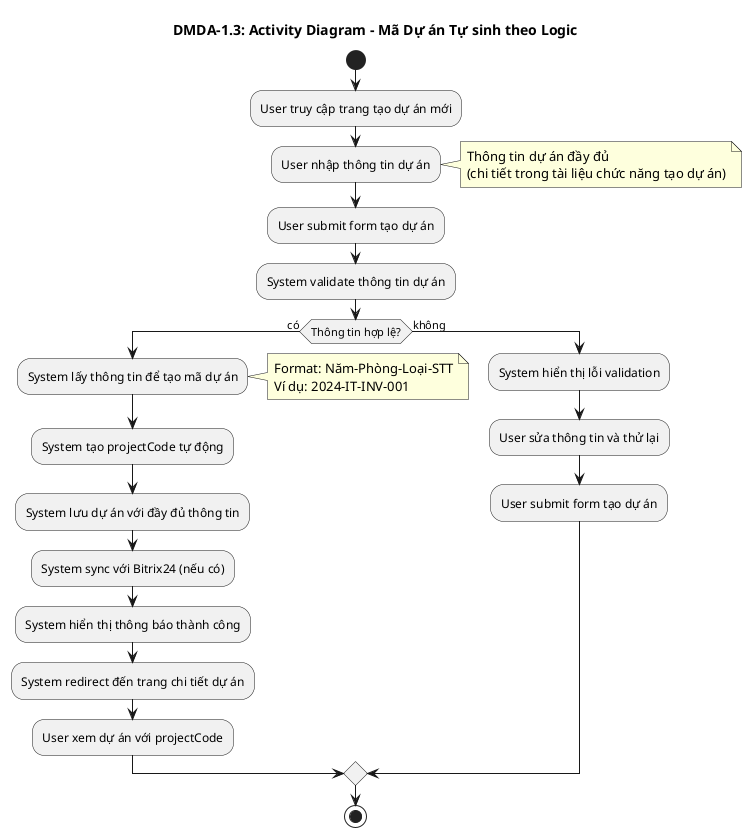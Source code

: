 @startuml DMDA-1.3 Activity Diagram

title DMDA-1.3: Activity Diagram - Mã Dự án Tự sinh theo Logic

start

:User truy cập trang tạo dự án mới;

:User nhập thông tin dự án;
note right
  Thông tin dự án đầy đủ
  (chi tiết trong tài liệu chức năng tạo dự án)
end note

:User submit form tạo dự án;

:System validate thông tin dự án;

if (Thông tin hợp lệ?) then (có)
  :System lấy thông tin để tạo mã dự án;
  note right
    Format: Năm-Phòng-Loại-STT
    Ví dụ: 2024-IT-INV-001
  end note
  
  :System tạo projectCode tự động;
  
  :System lưu dự án với đầy đủ thông tin;
  
  :System sync với Bitrix24 (nếu có);
  
  :System hiển thị thông báo thành công;
  
  :System redirect đến trang chi tiết dự án;
  
  :User xem dự án với projectCode;
  
else (không)
  :System hiển thị lỗi validation;
  
  :User sửa thông tin và thử lại;
  :User submit form tạo dự án;
endif

stop

@enduml
